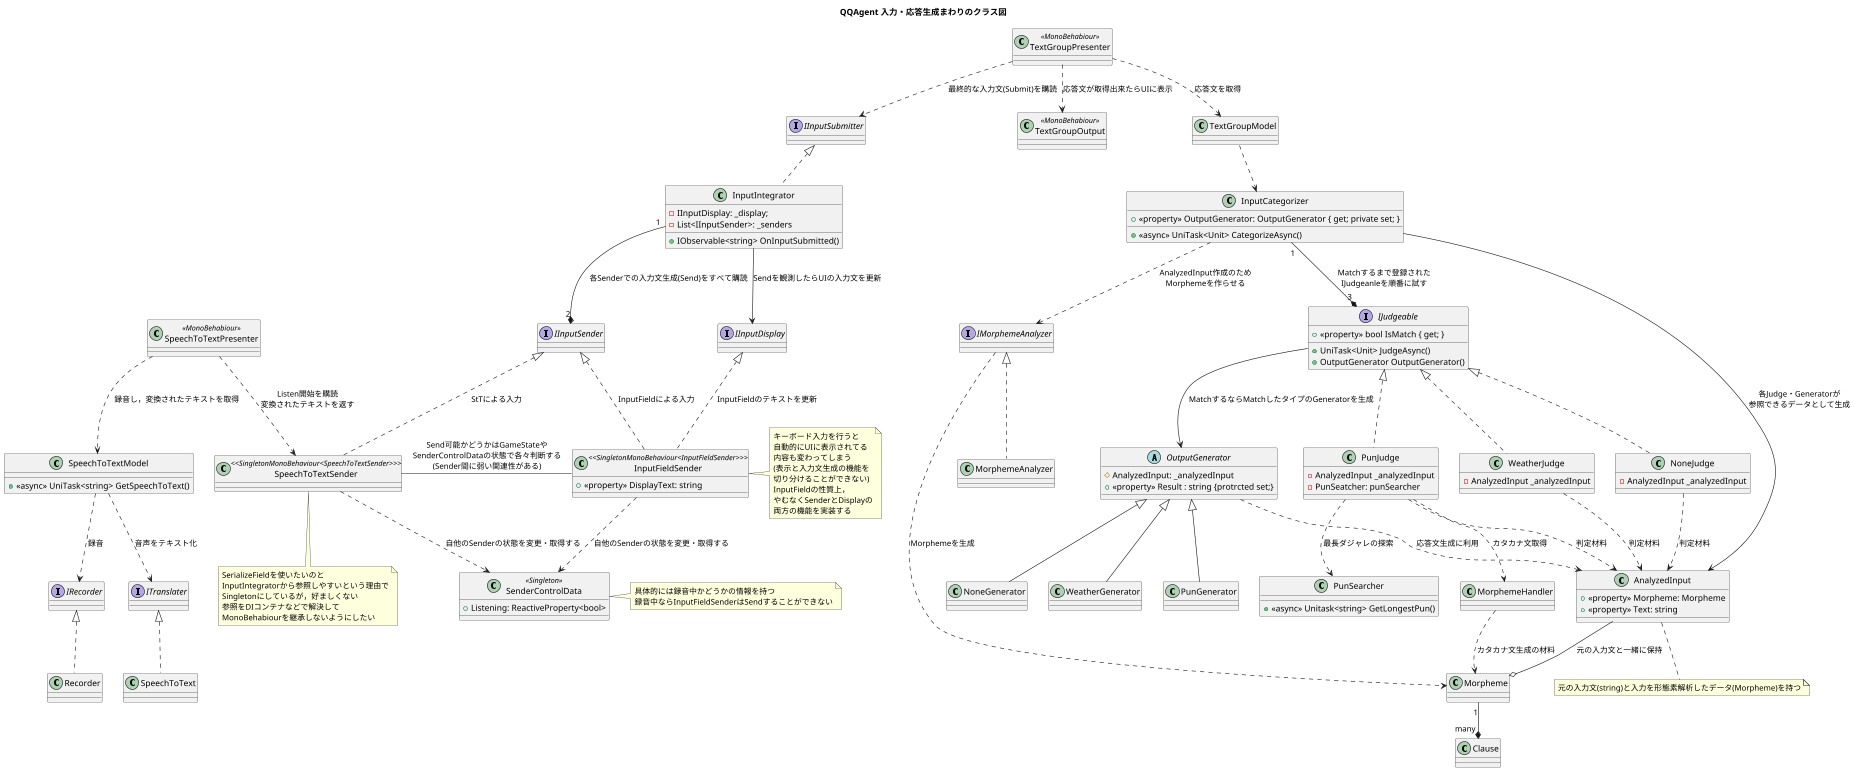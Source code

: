 @startuml
scale 0.6
title QQAgent 入力・応答生成まわりのクラス図
abstract class OutputGenerator
{
    # AnalyzedInput: _analyzedInput
    + <<property>> Result : string {protrcted set;}
}

class AnalyzedInput
{
    + <<property>> Morpheme: Morpheme
    + <<property>> Text: string
}

class InputCategorizer
{  

    + <<async>> UniTask<Unit> CategorizeAsync()
    +<<property>> OutputGenerator: OutputGenerator { get; private set; }
}
interface IJudgeable
{
    + UniTask<Unit> JudgeAsync()
    + <<property>> bool IsMatch { get; }
    + OutputGenerator OutputGenerator()
}

class NoneJudge
{
    -AnalyzedInput _analyzedInput
}

class WeatherJudge
{
    -AnalyzedInput _analyzedInput
}

class PunJudge
{
    -AnalyzedInput _analyzedInput
    -PunSeatcher: punSearcher
}

class PunSearcher
{
    +<<async>> Unitask<string> GetLongestPun()
}

class SpeechToTextPresenter<<MonoBehabiour>>
{

}
class SpeechToTextModel
{
    + <<async>> UniTask<string> GetSpeechToText()
}

class InputIntegrator
{
    + IObservable<string> OnInputSubmitted()
    -IInputDisplay: _display;
    -List<IInputSender>: _senders
}

interface IInputDisplay{

}

interface IInputSender{

}

interface IRecorder{

}

interface ITranslater{

}

interface IInputSubmitter{

}

interface IMorphemeAnalyzer{

}

class MorphemeAnalyzer{

}

class InputFieldSender <<SingletonMonoBehaviour<InputFieldSender>>>
{
    +<<property>> DisplayText: string

}

class SenderControlData<<Singleton>>
{
    + Listening: ReactiveProperty<bool>
}

class TextGroupPresenter<<MonoBehabiour>>
{

}

class Morpheme{

}

class Clause{
    
}

class MorphemeHandler
{

}
class TextGroupOutput<<MonoBehabiour>>
{

}

class SpeechToTextSender<<SingletonMonoBehaviour<SpeechToTextSender>>>

AnalyzedInput --o Morpheme:元の入力文と一緒に保持
IMorphemeAnalyzer ..> Morpheme:Morphemeを生成
MorphemeHandler ..> Morpheme:カタカナ文生成の材料
PunJudge ..> MorphemeHandler:カタカナ文取得
Morpheme "1"--* "many" Clause
InputCategorizer ..> IMorphemeAnalyzer:AnalyzedInput作成のため\nMorphemeを作らせる
IMorphemeAnalyzer <|.. MorphemeAnalyzer
TextGroupPresenter ..> TextGroupModel:応答文を取得
TextGroupPresenter ..> IInputSubmitter:最終的な入力文(Submit)を購読
TextGroupPresenter ..> TextGroupOutput:応答文が取得出来たらUIに表示
TextGroupModel ..> InputCategorizer
' TextGroupModel ..> OutputGenerator
InputCategorizer "1" --* "3" IJudgeable:Matchするまで登録された\nIJudgeanleを順番に試す
IJudgeable --> OutputGenerator:MatchするならMatchしたタイプのGeneratorを生成
InputCategorizer --> AnalyzedInput:各Judge・Generatorが\n参照できるデータとして生成
InputIntegrator "1" --* "2" IInputSender:各Senderでの入力文生成(Send)をすべて購読 
InputIntegrator  -->  IInputDisplay:Sendを観測したらUIの入力文を更新
IInputSender <|.. SpeechToTextSender:StTによる入力
IInputSender <|.. InputFieldSender:InputFieldによる入力
IInputDisplay <|.. InputFieldSender:InputFieldのテキストを更新
IJudgeable <|.. NoneJudge 
IJudgeable <|.. WeatherJudge 
IJudgeable <|.. PunJudge 
IInputSubmitter <|.. InputIntegrator 
PunJudge ..> PunSearcher:最長ダジャレの探索
SpeechToTextSender ..> SenderControlData:自他のSenderの状態を変更・取得する
InputFieldSender ..> SenderControlData:自他のSenderの状態を変更・取得する
InputFieldSender -l- SpeechToTextSender:Send可能かどうかはGameStateや\nSenderControlDataの状態で各々判断する\n(Sender間に弱い関連性がある)
SpeechToTextPresenter ..> SpeechToTextModel:録音し，変換されたテキストを取得
SpeechToTextPresenter ..> SpeechToTextSender:Listen開始を購読\n変換されたテキストを返す
SpeechToTextModel ..> IRecorder:録音
SpeechToTextModel ..> ITranslater:音声をテキスト化
IRecorder <|.. Recorder 
ITranslater <|.. SpeechToText 
OutputGenerator <|-- NoneGenerator
OutputGenerator <|-- WeatherGenerator
OutputGenerator <|-- PunGenerator
OutputGenerator ..> AnalyzedInput:応答文生成に利用
NoneJudge ..> AnalyzedInput:判定材料
WeatherJudge ..> AnalyzedInput:判定材料
PunJudge ..> AnalyzedInput:判定材料

note right of InputFieldSender
    キーボード入力を行うと
    自動的にUIに表示されてる
    内容も変わってしまう
    (表示と入力文生成の機能を
    切り分けることができない)
    InputFieldの性質上，
    やむなくSenderとDisplayの
    両方の機能を実装する
end note

note right of SenderControlData
    具体的には録音中かどうかの情報を持つ
    録音中ならInputFieldSenderはSendすることができない
end note

note bottom of AnalyzedInput
    元の入力文(string)と入力を形態素解析したデータ(Morpheme)を持つ
end note

note bottom of SpeechToTextSender
    SerializeFieldを使いたいのと
    InputIntegratorから参照しやすいという理由で
    Singletonにしているが，好ましくない
    参照をDIコンテナなどで解決して
    MonoBehabiourを継承しないようにしたい
end note
@enduml